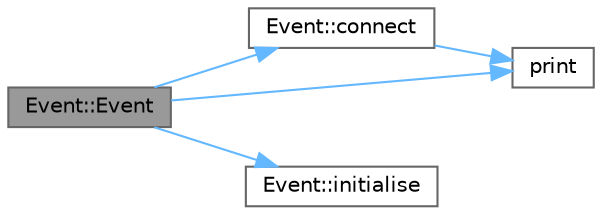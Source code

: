 digraph "Event::Event"
{
 // LATEX_PDF_SIZE
  bgcolor="transparent";
  edge [fontname=Helvetica,fontsize=10,labelfontname=Helvetica,labelfontsize=10];
  node [fontname=Helvetica,fontsize=10,shape=box,height=0.2,width=0.4];
  rankdir="LR";
  Node1 [id="Node000001",label="Event::Event",height=0.2,width=0.4,color="gray40", fillcolor="grey60", style="filled", fontcolor="black",tooltip=" "];
  Node1 -> Node2 [id="edge1_Node000001_Node000002",color="steelblue1",style="solid",tooltip=" "];
  Node2 [id="Node000002",label="Event::connect",height=0.2,width=0.4,color="grey40", fillcolor="white", style="filled",URL="$class_event.html#adbeed2fe8cfa0fde0e397140a7026efa",tooltip=" "];
  Node2 -> Node3 [id="edge2_Node000002_Node000003",color="steelblue1",style="solid",tooltip=" "];
  Node3 [id="Node000003",label="print",height=0.2,width=0.4,color="grey40", fillcolor="white", style="filled",URL="$print_8hpp.html#aaa2383e8fc7f8fa546f4376e1dd4c9b7",tooltip=" "];
  Node1 -> Node4 [id="edge3_Node000001_Node000004",color="steelblue1",style="solid",tooltip=" "];
  Node4 [id="Node000004",label="Event::initialise",height=0.2,width=0.4,color="grey40", fillcolor="white", style="filled",URL="$class_event.html#a111171bf2aae348d630dc97a4e17d908",tooltip=" "];
  Node1 -> Node3 [id="edge4_Node000001_Node000003",color="steelblue1",style="solid",tooltip=" "];
}
